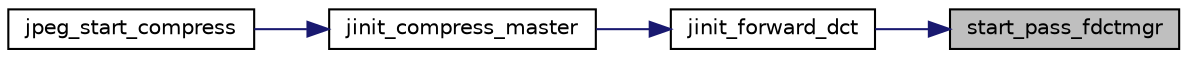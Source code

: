 digraph "start_pass_fdctmgr"
{
 // LATEX_PDF_SIZE
  bgcolor="transparent";
  edge [fontname="Helvetica",fontsize="10",labelfontname="Helvetica",labelfontsize="10"];
  node [fontname="Helvetica",fontsize="10",shape=record];
  rankdir="RL";
  Node94 [label="start_pass_fdctmgr",height=0.2,width=0.4,color="black", fillcolor="grey75", style="filled", fontcolor="black",tooltip=" "];
  Node94 -> Node95 [dir="back",color="midnightblue",fontsize="10",style="solid"];
  Node95 [label="jinit_forward_dct",height=0.2,width=0.4,color="black",URL="$jcdctmgr_8c.html#a5ef01444bb5e9364b2e5c5c956209a07",tooltip=" "];
  Node95 -> Node96 [dir="back",color="midnightblue",fontsize="10",style="solid"];
  Node96 [label="jinit_compress_master",height=0.2,width=0.4,color="black",URL="$jcinit_8c.html#a9b434908559c6849283fcac944250b3b",tooltip=" "];
  Node96 -> Node97 [dir="back",color="midnightblue",fontsize="10",style="solid"];
  Node97 [label="jpeg_start_compress",height=0.2,width=0.4,color="black",URL="$jcapistd_8c.html#aacff7627af44bc9457601ba15577162d",tooltip=" "];
}
